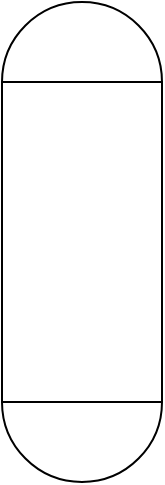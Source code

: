 <mxfile version="21.3.7" type="github">
  <diagram name="第 1 页" id="s3oTunyB3KDhZ0i60Cgs">
    <mxGraphModel dx="746" dy="484" grid="1" gridSize="10" guides="1" tooltips="1" connect="1" arrows="1" fold="1" page="1" pageScale="1" pageWidth="827" pageHeight="1169" math="0" shadow="0">
      <root>
        <mxCell id="0" />
        <mxCell id="1" parent="0" />
        <mxCell id="Tq3w3RR_pZMbWhS-tmrO-1" value="" style="rounded=0;whiteSpace=wrap;html=1;" vertex="1" parent="1">
          <mxGeometry x="80" y="240" width="80" height="160" as="geometry" />
        </mxCell>
        <mxCell id="Tq3w3RR_pZMbWhS-tmrO-2" value="" style="verticalLabelPosition=bottom;verticalAlign=top;html=1;shape=mxgraph.basic.half_circle" vertex="1" parent="1">
          <mxGeometry x="80" y="400" width="80" height="40" as="geometry" />
        </mxCell>
        <mxCell id="Tq3w3RR_pZMbWhS-tmrO-3" value="" style="verticalLabelPosition=bottom;verticalAlign=top;html=1;shape=mxgraph.basic.half_circle;rotation=-180;" vertex="1" parent="1">
          <mxGeometry x="80" y="200" width="80" height="40" as="geometry" />
        </mxCell>
      </root>
    </mxGraphModel>
  </diagram>
</mxfile>
